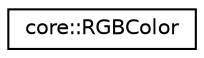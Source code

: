 digraph "Graphical Class Hierarchy"
{
 // LATEX_PDF_SIZE
  edge [fontname="Helvetica",fontsize="10",labelfontname="Helvetica",labelfontsize="10"];
  node [fontname="Helvetica",fontsize="10",shape=record];
  rankdir="LR";
  Node0 [label="core::RGBColor",height=0.2,width=0.4,color="black", fillcolor="white", style="filled",URL="$de/ded/structcore_1_1RGBColor.html",tooltip=" "];
}
